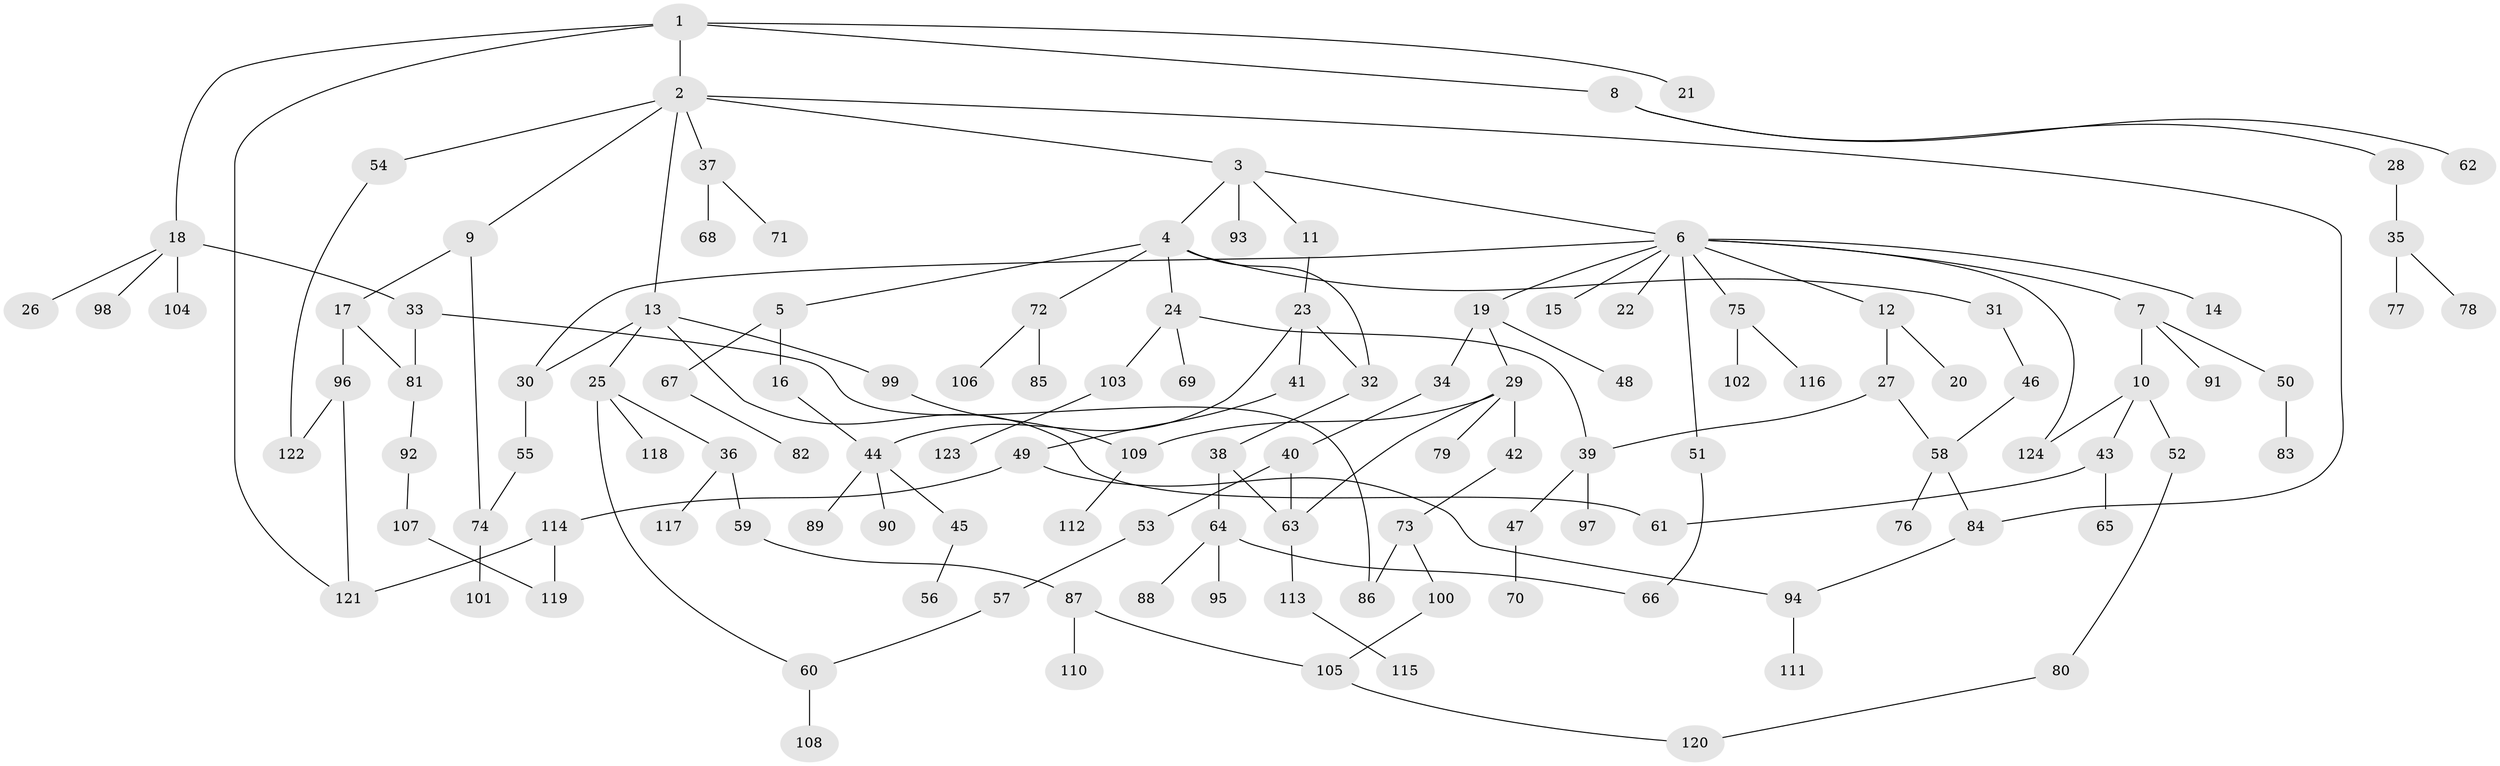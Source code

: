 // Generated by graph-tools (version 1.1) at 2025/13/03/09/25 04:13:36]
// undirected, 124 vertices, 146 edges
graph export_dot {
graph [start="1"]
  node [color=gray90,style=filled];
  1;
  2;
  3;
  4;
  5;
  6;
  7;
  8;
  9;
  10;
  11;
  12;
  13;
  14;
  15;
  16;
  17;
  18;
  19;
  20;
  21;
  22;
  23;
  24;
  25;
  26;
  27;
  28;
  29;
  30;
  31;
  32;
  33;
  34;
  35;
  36;
  37;
  38;
  39;
  40;
  41;
  42;
  43;
  44;
  45;
  46;
  47;
  48;
  49;
  50;
  51;
  52;
  53;
  54;
  55;
  56;
  57;
  58;
  59;
  60;
  61;
  62;
  63;
  64;
  65;
  66;
  67;
  68;
  69;
  70;
  71;
  72;
  73;
  74;
  75;
  76;
  77;
  78;
  79;
  80;
  81;
  82;
  83;
  84;
  85;
  86;
  87;
  88;
  89;
  90;
  91;
  92;
  93;
  94;
  95;
  96;
  97;
  98;
  99;
  100;
  101;
  102;
  103;
  104;
  105;
  106;
  107;
  108;
  109;
  110;
  111;
  112;
  113;
  114;
  115;
  116;
  117;
  118;
  119;
  120;
  121;
  122;
  123;
  124;
  1 -- 2;
  1 -- 8;
  1 -- 18;
  1 -- 21;
  1 -- 121;
  2 -- 3;
  2 -- 9;
  2 -- 13;
  2 -- 37;
  2 -- 54;
  2 -- 84;
  3 -- 4;
  3 -- 6;
  3 -- 11;
  3 -- 93;
  4 -- 5;
  4 -- 24;
  4 -- 31;
  4 -- 72;
  4 -- 32;
  5 -- 16;
  5 -- 67;
  6 -- 7;
  6 -- 12;
  6 -- 14;
  6 -- 15;
  6 -- 19;
  6 -- 22;
  6 -- 51;
  6 -- 75;
  6 -- 30;
  6 -- 124;
  7 -- 10;
  7 -- 50;
  7 -- 91;
  8 -- 28;
  8 -- 62;
  9 -- 17;
  9 -- 74;
  10 -- 43;
  10 -- 52;
  10 -- 124;
  11 -- 23;
  12 -- 20;
  12 -- 27;
  13 -- 25;
  13 -- 30;
  13 -- 61;
  13 -- 99;
  16 -- 44;
  17 -- 81;
  17 -- 96;
  18 -- 26;
  18 -- 33;
  18 -- 98;
  18 -- 104;
  19 -- 29;
  19 -- 34;
  19 -- 48;
  23 -- 32;
  23 -- 41;
  23 -- 44;
  24 -- 69;
  24 -- 103;
  24 -- 39;
  25 -- 36;
  25 -- 118;
  25 -- 60;
  27 -- 39;
  27 -- 58;
  28 -- 35;
  29 -- 42;
  29 -- 79;
  29 -- 109;
  29 -- 63;
  30 -- 55;
  31 -- 46;
  32 -- 38;
  33 -- 81;
  33 -- 86;
  34 -- 40;
  35 -- 77;
  35 -- 78;
  36 -- 59;
  36 -- 117;
  37 -- 68;
  37 -- 71;
  38 -- 63;
  38 -- 64;
  39 -- 47;
  39 -- 97;
  40 -- 53;
  40 -- 63;
  41 -- 49;
  42 -- 73;
  43 -- 65;
  43 -- 61;
  44 -- 45;
  44 -- 89;
  44 -- 90;
  45 -- 56;
  46 -- 58;
  47 -- 70;
  49 -- 114;
  49 -- 94;
  50 -- 83;
  51 -- 66;
  52 -- 80;
  53 -- 57;
  54 -- 122;
  55 -- 74;
  57 -- 60;
  58 -- 76;
  58 -- 84;
  59 -- 87;
  60 -- 108;
  63 -- 113;
  64 -- 66;
  64 -- 88;
  64 -- 95;
  67 -- 82;
  72 -- 85;
  72 -- 106;
  73 -- 86;
  73 -- 100;
  74 -- 101;
  75 -- 102;
  75 -- 116;
  80 -- 120;
  81 -- 92;
  84 -- 94;
  87 -- 105;
  87 -- 110;
  92 -- 107;
  94 -- 111;
  96 -- 122;
  96 -- 121;
  99 -- 109;
  100 -- 105;
  103 -- 123;
  105 -- 120;
  107 -- 119;
  109 -- 112;
  113 -- 115;
  114 -- 121;
  114 -- 119;
}
